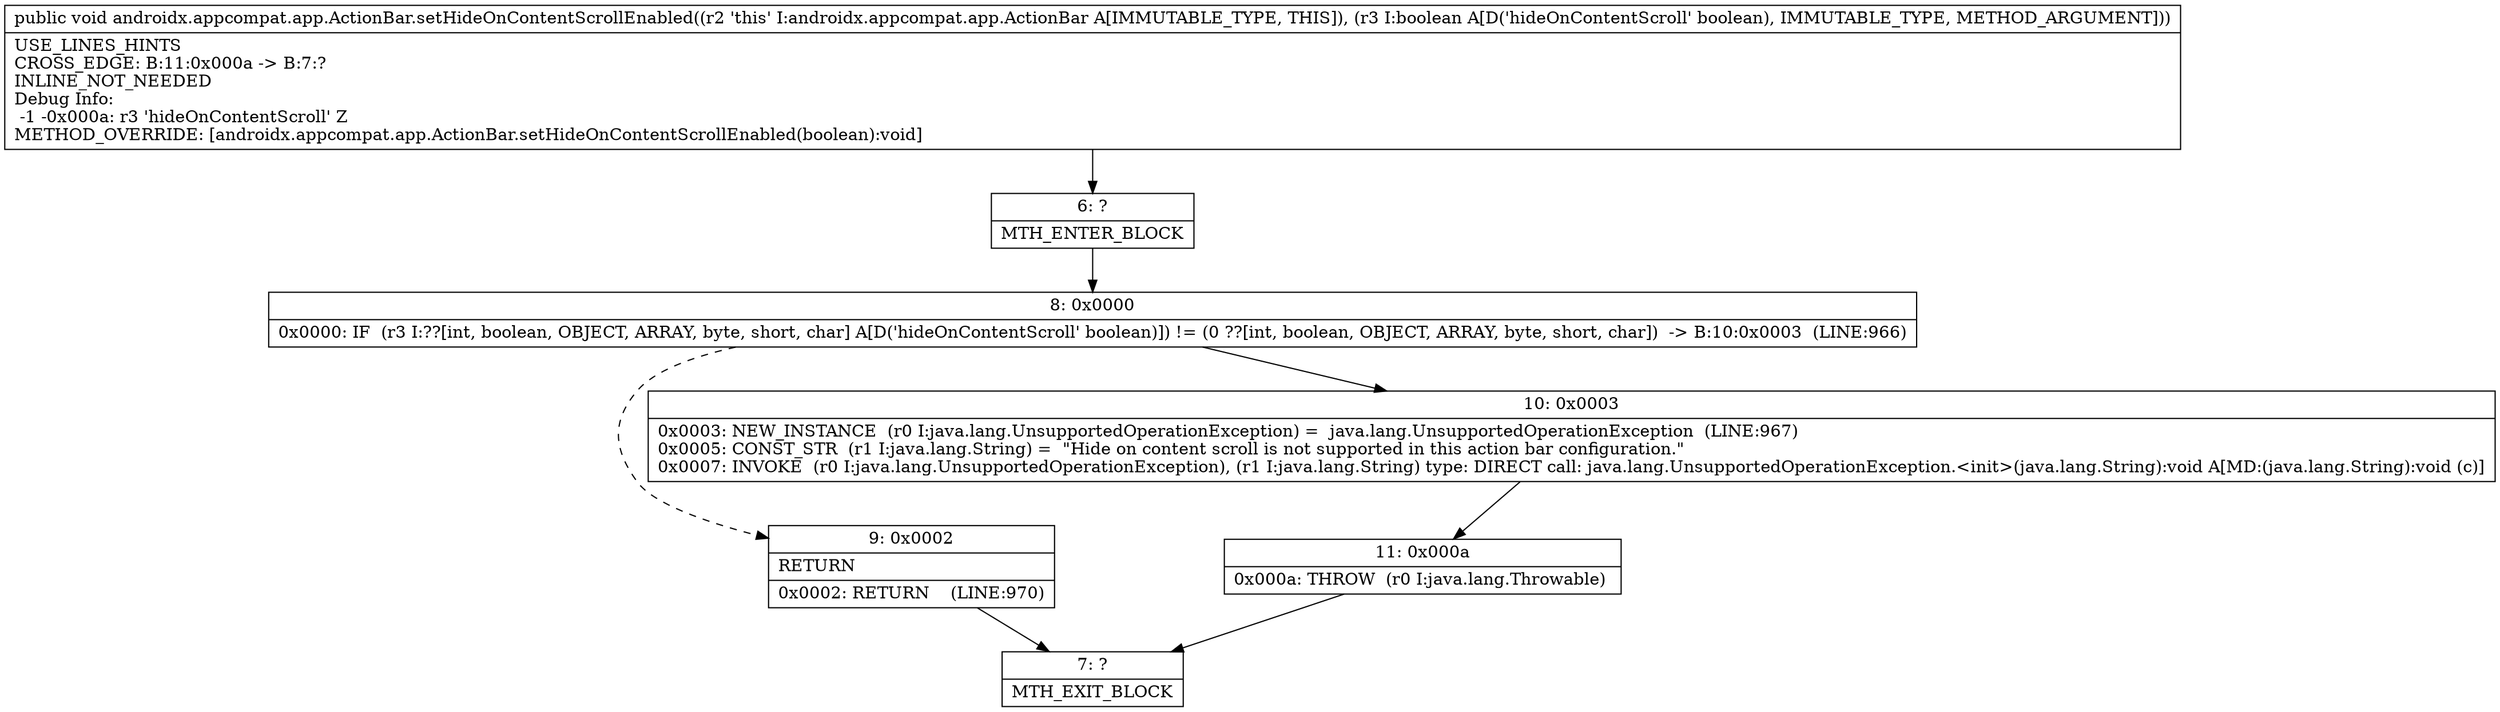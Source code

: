 digraph "CFG forandroidx.appcompat.app.ActionBar.setHideOnContentScrollEnabled(Z)V" {
Node_6 [shape=record,label="{6\:\ ?|MTH_ENTER_BLOCK\l}"];
Node_8 [shape=record,label="{8\:\ 0x0000|0x0000: IF  (r3 I:??[int, boolean, OBJECT, ARRAY, byte, short, char] A[D('hideOnContentScroll' boolean)]) != (0 ??[int, boolean, OBJECT, ARRAY, byte, short, char])  \-\> B:10:0x0003  (LINE:966)\l}"];
Node_9 [shape=record,label="{9\:\ 0x0002|RETURN\l|0x0002: RETURN    (LINE:970)\l}"];
Node_7 [shape=record,label="{7\:\ ?|MTH_EXIT_BLOCK\l}"];
Node_10 [shape=record,label="{10\:\ 0x0003|0x0003: NEW_INSTANCE  (r0 I:java.lang.UnsupportedOperationException) =  java.lang.UnsupportedOperationException  (LINE:967)\l0x0005: CONST_STR  (r1 I:java.lang.String) =  \"Hide on content scroll is not supported in this action bar configuration.\" \l0x0007: INVOKE  (r0 I:java.lang.UnsupportedOperationException), (r1 I:java.lang.String) type: DIRECT call: java.lang.UnsupportedOperationException.\<init\>(java.lang.String):void A[MD:(java.lang.String):void (c)]\l}"];
Node_11 [shape=record,label="{11\:\ 0x000a|0x000a: THROW  (r0 I:java.lang.Throwable) \l}"];
MethodNode[shape=record,label="{public void androidx.appcompat.app.ActionBar.setHideOnContentScrollEnabled((r2 'this' I:androidx.appcompat.app.ActionBar A[IMMUTABLE_TYPE, THIS]), (r3 I:boolean A[D('hideOnContentScroll' boolean), IMMUTABLE_TYPE, METHOD_ARGUMENT]))  | USE_LINES_HINTS\lCROSS_EDGE: B:11:0x000a \-\> B:7:?\lINLINE_NOT_NEEDED\lDebug Info:\l  \-1 \-0x000a: r3 'hideOnContentScroll' Z\lMETHOD_OVERRIDE: [androidx.appcompat.app.ActionBar.setHideOnContentScrollEnabled(boolean):void]\l}"];
MethodNode -> Node_6;Node_6 -> Node_8;
Node_8 -> Node_9[style=dashed];
Node_8 -> Node_10;
Node_9 -> Node_7;
Node_10 -> Node_11;
Node_11 -> Node_7;
}

